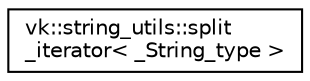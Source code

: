digraph "Graphical Class Hierarchy"
{
 // LATEX_PDF_SIZE
  edge [fontname="Helvetica",fontsize="10",labelfontname="Helvetica",labelfontsize="10"];
  node [fontname="Helvetica",fontsize="10",shape=record];
  rankdir="LR";
  Node0 [label="vk::string_utils::split\l_iterator\< _String_type \>",height=0.2,width=0.4,color="black", fillcolor="white", style="filled",URL="$classvk_1_1string__utils_1_1split__iterator.html",tooltip=" "];
}
